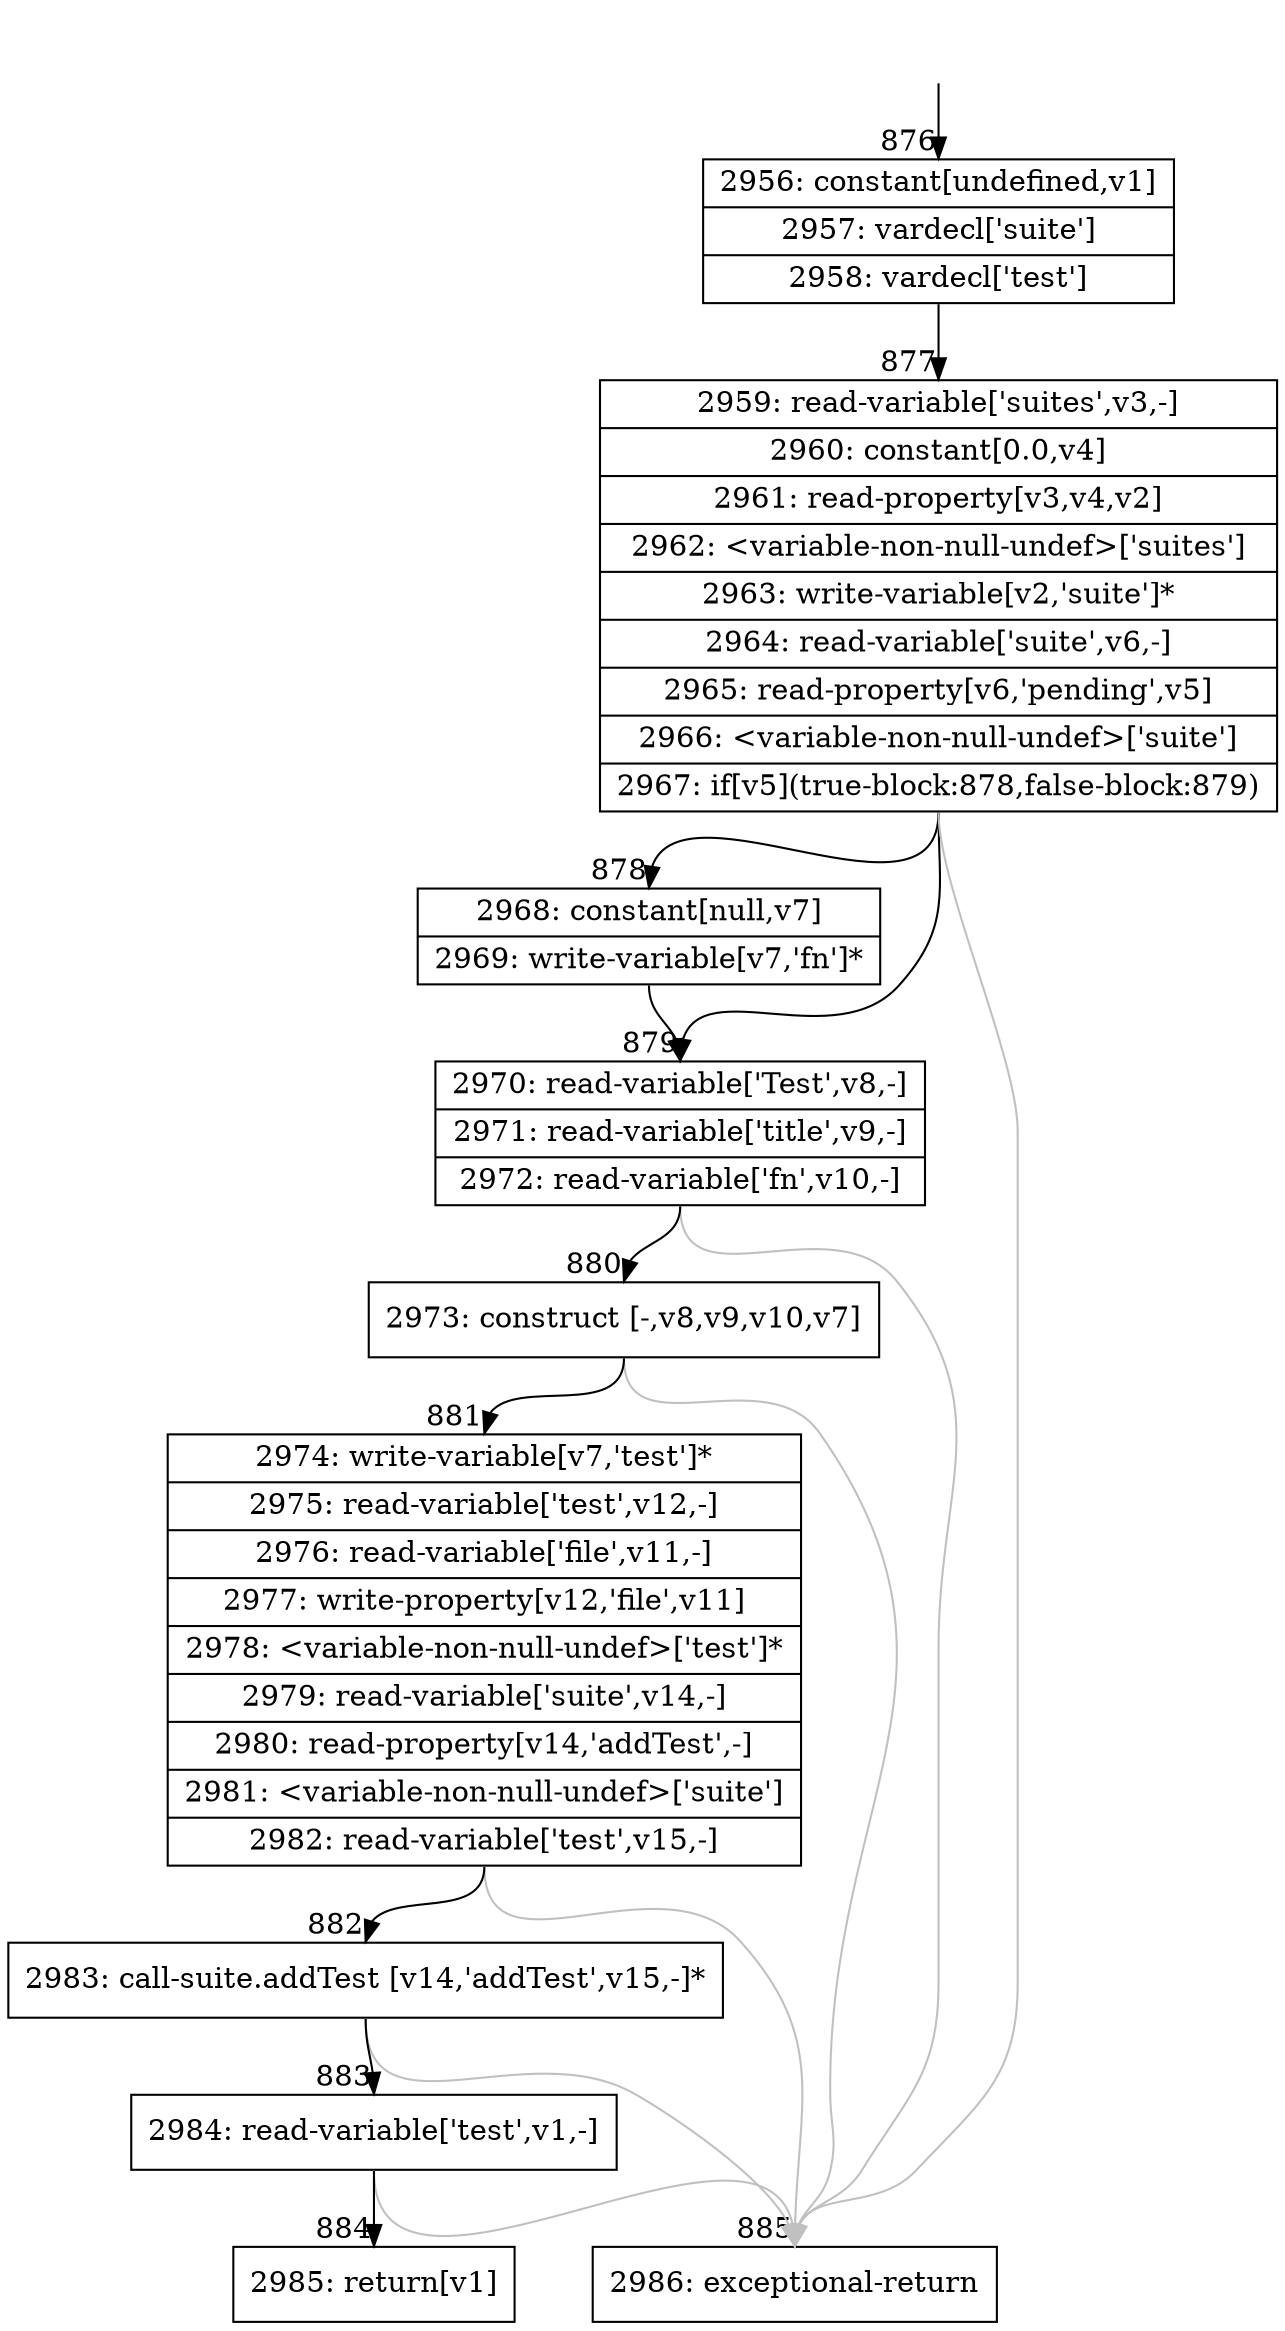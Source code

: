 digraph {
rankdir="TD"
BB_entry83[shape=none,label=""];
BB_entry83 -> BB876 [tailport=s, headport=n, headlabel="    876"]
BB876 [shape=record label="{2956: constant[undefined,v1]|2957: vardecl['suite']|2958: vardecl['test']}" ] 
BB876 -> BB877 [tailport=s, headport=n, headlabel="      877"]
BB877 [shape=record label="{2959: read-variable['suites',v3,-]|2960: constant[0.0,v4]|2961: read-property[v3,v4,v2]|2962: \<variable-non-null-undef\>['suites']|2963: write-variable[v2,'suite']*|2964: read-variable['suite',v6,-]|2965: read-property[v6,'pending',v5]|2966: \<variable-non-null-undef\>['suite']|2967: if[v5](true-block:878,false-block:879)}" ] 
BB877 -> BB878 [tailport=s, headport=n, headlabel="      878"]
BB877 -> BB879 [tailport=s, headport=n, headlabel="      879"]
BB877 -> BB885 [tailport=s, headport=n, color=gray, headlabel="      885"]
BB878 [shape=record label="{2968: constant[null,v7]|2969: write-variable[v7,'fn']*}" ] 
BB878 -> BB879 [tailport=s, headport=n]
BB879 [shape=record label="{2970: read-variable['Test',v8,-]|2971: read-variable['title',v9,-]|2972: read-variable['fn',v10,-]}" ] 
BB879 -> BB880 [tailport=s, headport=n, headlabel="      880"]
BB879 -> BB885 [tailport=s, headport=n, color=gray]
BB880 [shape=record label="{2973: construct [-,v8,v9,v10,v7]}" ] 
BB880 -> BB881 [tailport=s, headport=n, headlabel="      881"]
BB880 -> BB885 [tailport=s, headport=n, color=gray]
BB881 [shape=record label="{2974: write-variable[v7,'test']*|2975: read-variable['test',v12,-]|2976: read-variable['file',v11,-]|2977: write-property[v12,'file',v11]|2978: \<variable-non-null-undef\>['test']*|2979: read-variable['suite',v14,-]|2980: read-property[v14,'addTest',-]|2981: \<variable-non-null-undef\>['suite']|2982: read-variable['test',v15,-]}" ] 
BB881 -> BB882 [tailport=s, headport=n, headlabel="      882"]
BB881 -> BB885 [tailport=s, headport=n, color=gray]
BB882 [shape=record label="{2983: call-suite.addTest [v14,'addTest',v15,-]*}" ] 
BB882 -> BB883 [tailport=s, headport=n, headlabel="      883"]
BB882 -> BB885 [tailport=s, headport=n, color=gray]
BB883 [shape=record label="{2984: read-variable['test',v1,-]}" ] 
BB883 -> BB884 [tailport=s, headport=n, headlabel="      884"]
BB883 -> BB885 [tailport=s, headport=n, color=gray]
BB884 [shape=record label="{2985: return[v1]}" ] 
BB885 [shape=record label="{2986: exceptional-return}" ] 
//#$~ 1029
}
